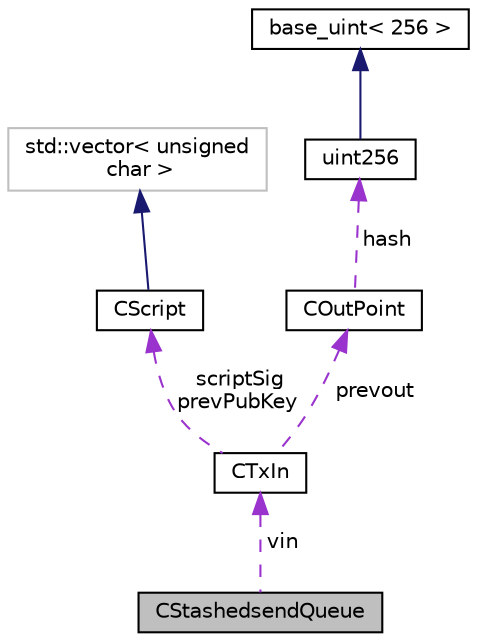 digraph "CStashedsendQueue"
{
  edge [fontname="Helvetica",fontsize="10",labelfontname="Helvetica",labelfontsize="10"];
  node [fontname="Helvetica",fontsize="10",shape=record];
  Node1 [label="CStashedsendQueue",height=0.2,width=0.4,color="black", fillcolor="grey75", style="filled", fontcolor="black"];
  Node2 -> Node1 [dir="back",color="darkorchid3",fontsize="10",style="dashed",label=" vin" ,fontname="Helvetica"];
  Node2 [label="CTxIn",height=0.2,width=0.4,color="black", fillcolor="white", style="filled",URL="$de/da8/class_c_tx_in.html",tooltip="An input of a transaction. "];
  Node3 -> Node2 [dir="back",color="darkorchid3",fontsize="10",style="dashed",label=" scriptSig\nprevPubKey" ,fontname="Helvetica"];
  Node3 [label="CScript",height=0.2,width=0.4,color="black", fillcolor="white", style="filled",URL="$d9/d4b/class_c_script.html",tooltip="Serialized script, used inside transaction inputs and outputs. "];
  Node4 -> Node3 [dir="back",color="midnightblue",fontsize="10",style="solid",fontname="Helvetica"];
  Node4 [label="std::vector\< unsigned\l char \>",height=0.2,width=0.4,color="grey75", fillcolor="white", style="filled"];
  Node5 -> Node2 [dir="back",color="darkorchid3",fontsize="10",style="dashed",label=" prevout" ,fontname="Helvetica"];
  Node5 [label="COutPoint",height=0.2,width=0.4,color="black", fillcolor="white", style="filled",URL="$d5/d05/class_c_out_point.html",tooltip="An outpoint - a combination of a transaction hash and an index n into its vout. "];
  Node6 -> Node5 [dir="back",color="darkorchid3",fontsize="10",style="dashed",label=" hash" ,fontname="Helvetica"];
  Node6 [label="uint256",height=0.2,width=0.4,color="black", fillcolor="white", style="filled",URL="$d2/d86/classuint256.html",tooltip="256-bit unsigned big integer. "];
  Node7 -> Node6 [dir="back",color="midnightblue",fontsize="10",style="solid",fontname="Helvetica"];
  Node7 [label="base_uint\< 256 \>",height=0.2,width=0.4,color="black", fillcolor="white", style="filled",URL="$da/df7/classbase__uint.html"];
}
